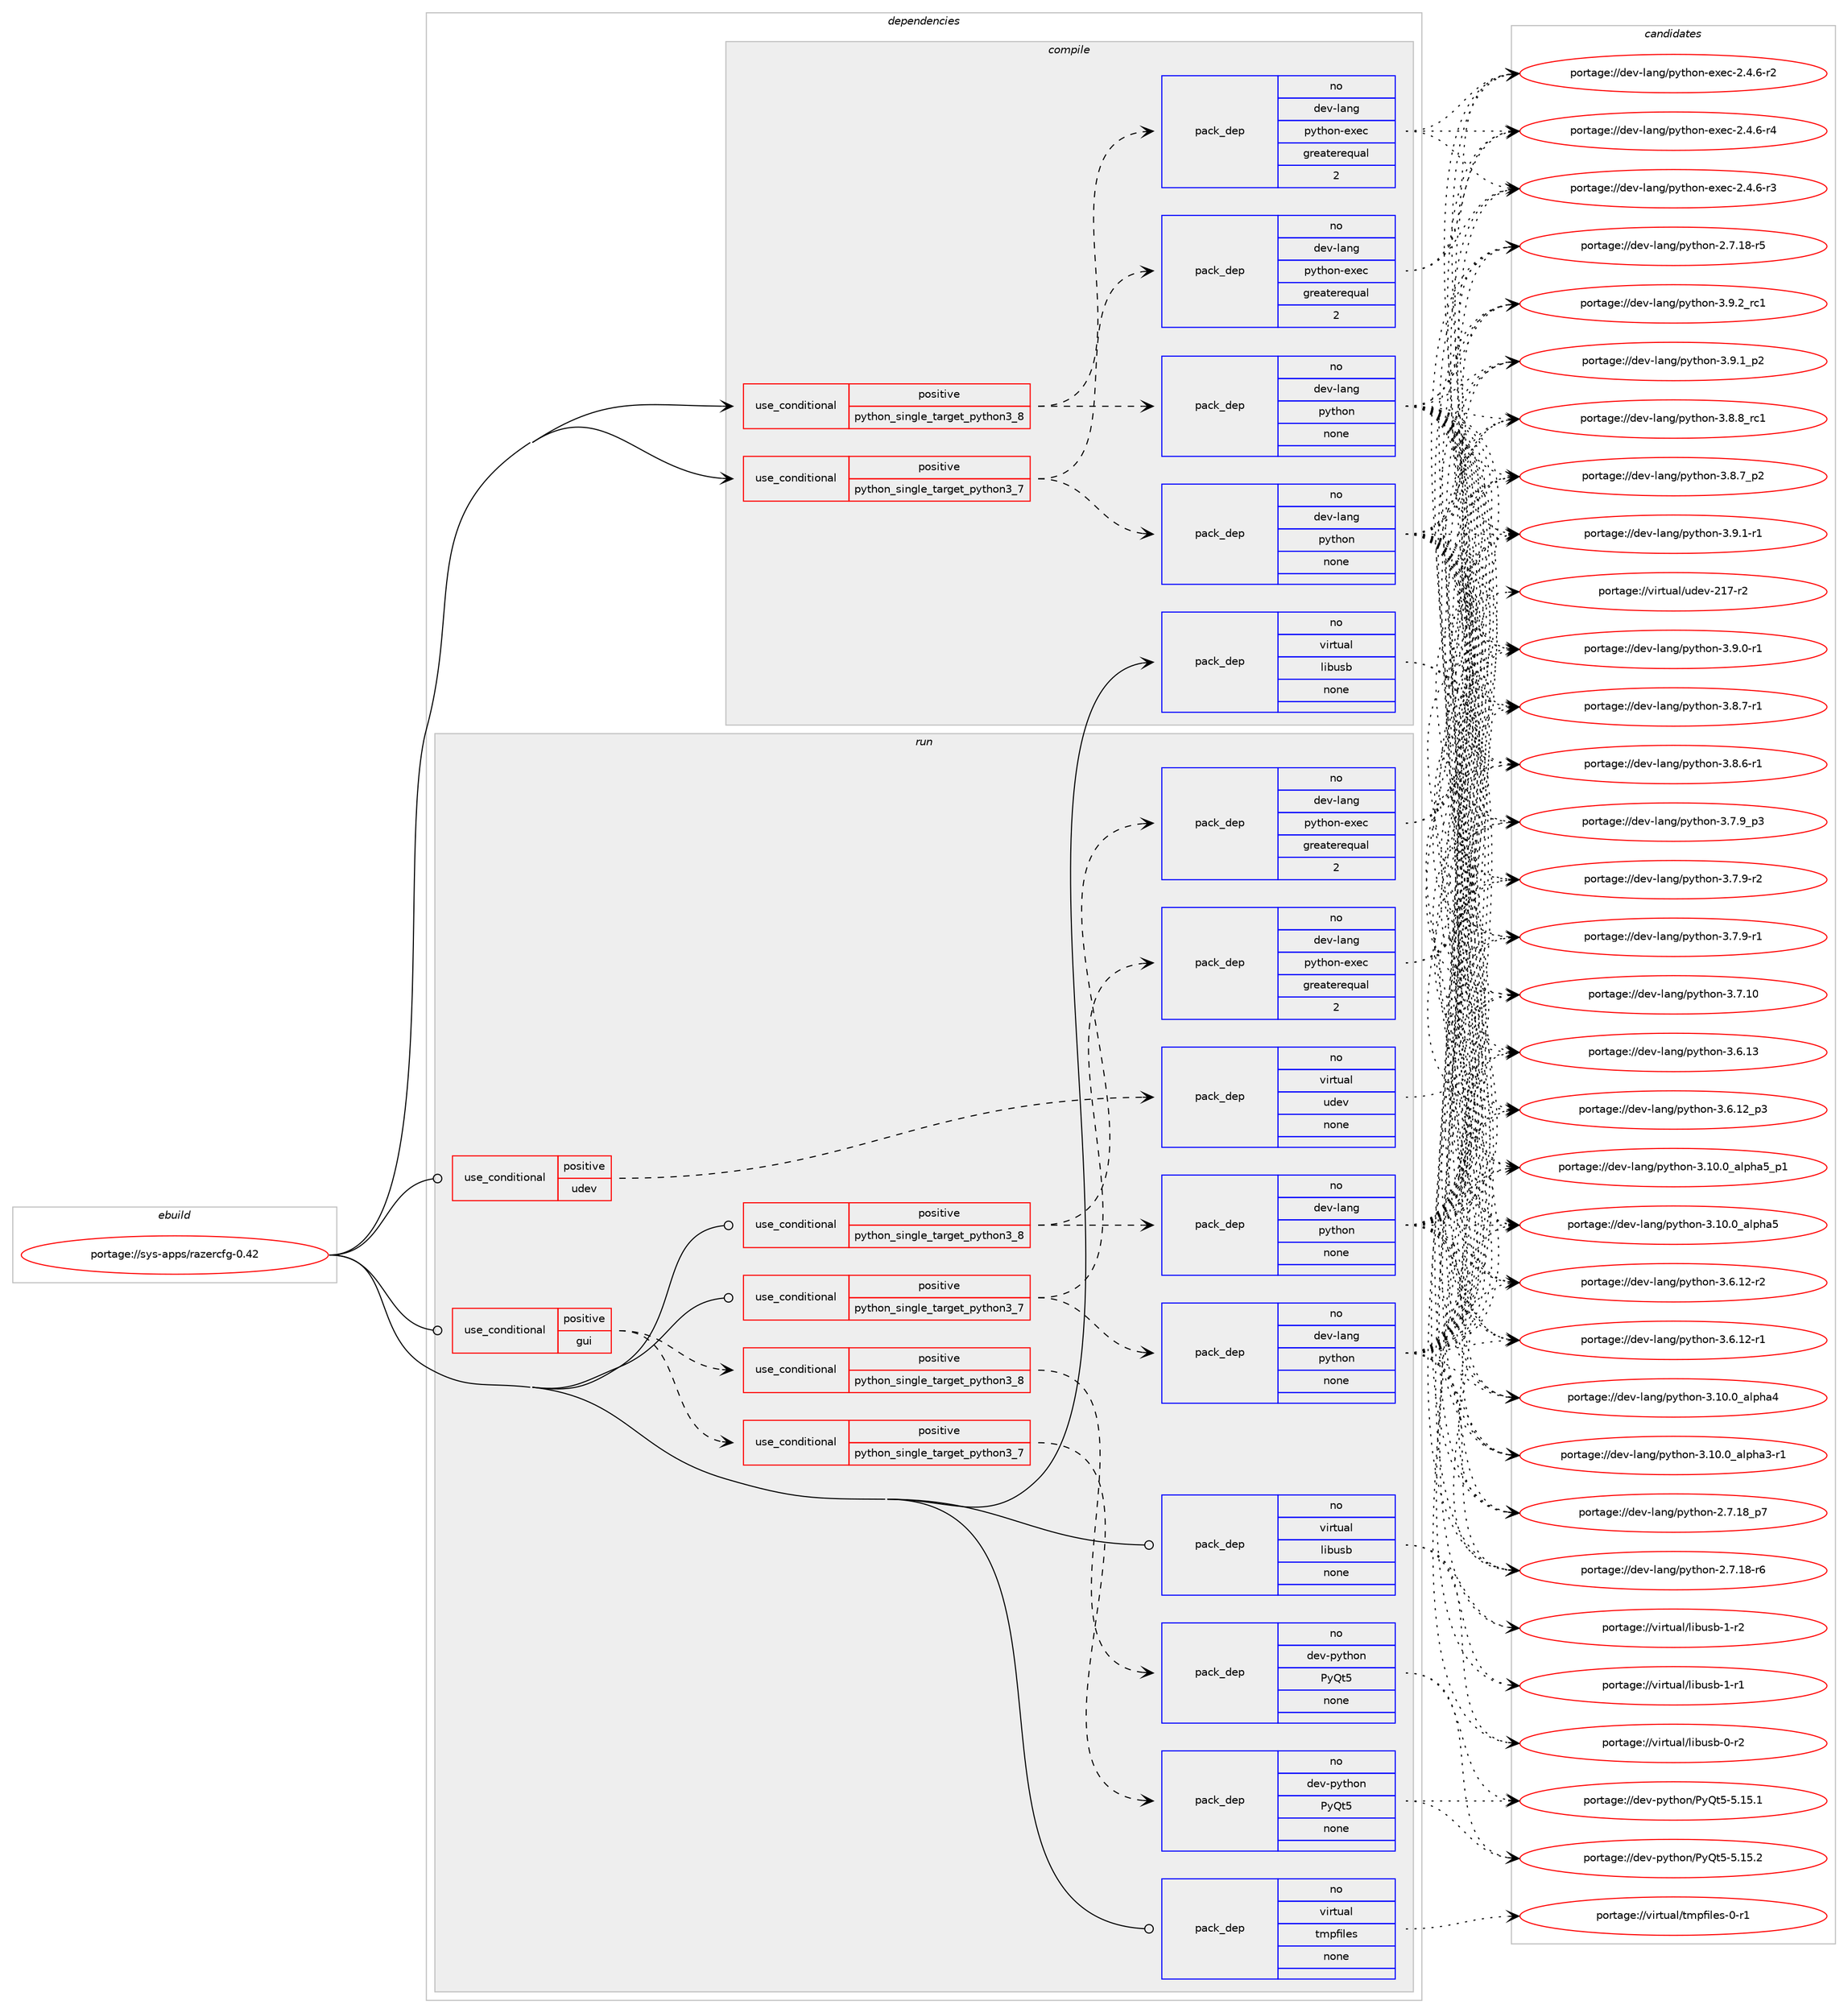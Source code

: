 digraph prolog {

# *************
# Graph options
# *************

newrank=true;
concentrate=true;
compound=true;
graph [rankdir=LR,fontname=Helvetica,fontsize=10,ranksep=1.5];#, ranksep=2.5, nodesep=0.2];
edge  [arrowhead=vee];
node  [fontname=Helvetica,fontsize=10];

# **********
# The ebuild
# **********

subgraph cluster_leftcol {
color=gray;
rank=same;
label=<<i>ebuild</i>>;
id [label="portage://sys-apps/razercfg-0.42", color=red, width=4, href="../sys-apps/razercfg-0.42.svg"];
}

# ****************
# The dependencies
# ****************

subgraph cluster_midcol {
color=gray;
label=<<i>dependencies</i>>;
subgraph cluster_compile {
fillcolor="#eeeeee";
style=filled;
label=<<i>compile</i>>;
subgraph cond1910 {
dependency6855 [label=<<TABLE BORDER="0" CELLBORDER="1" CELLSPACING="0" CELLPADDING="4"><TR><TD ROWSPAN="3" CELLPADDING="10">use_conditional</TD></TR><TR><TD>positive</TD></TR><TR><TD>python_single_target_python3_7</TD></TR></TABLE>>, shape=none, color=red];
subgraph pack4873 {
dependency6856 [label=<<TABLE BORDER="0" CELLBORDER="1" CELLSPACING="0" CELLPADDING="4" WIDTH="220"><TR><TD ROWSPAN="6" CELLPADDING="30">pack_dep</TD></TR><TR><TD WIDTH="110">no</TD></TR><TR><TD>dev-lang</TD></TR><TR><TD>python</TD></TR><TR><TD>none</TD></TR><TR><TD></TD></TR></TABLE>>, shape=none, color=blue];
}
dependency6855:e -> dependency6856:w [weight=20,style="dashed",arrowhead="vee"];
subgraph pack4874 {
dependency6857 [label=<<TABLE BORDER="0" CELLBORDER="1" CELLSPACING="0" CELLPADDING="4" WIDTH="220"><TR><TD ROWSPAN="6" CELLPADDING="30">pack_dep</TD></TR><TR><TD WIDTH="110">no</TD></TR><TR><TD>dev-lang</TD></TR><TR><TD>python-exec</TD></TR><TR><TD>greaterequal</TD></TR><TR><TD>2</TD></TR></TABLE>>, shape=none, color=blue];
}
dependency6855:e -> dependency6857:w [weight=20,style="dashed",arrowhead="vee"];
}
id:e -> dependency6855:w [weight=20,style="solid",arrowhead="vee"];
subgraph cond1911 {
dependency6858 [label=<<TABLE BORDER="0" CELLBORDER="1" CELLSPACING="0" CELLPADDING="4"><TR><TD ROWSPAN="3" CELLPADDING="10">use_conditional</TD></TR><TR><TD>positive</TD></TR><TR><TD>python_single_target_python3_8</TD></TR></TABLE>>, shape=none, color=red];
subgraph pack4875 {
dependency6859 [label=<<TABLE BORDER="0" CELLBORDER="1" CELLSPACING="0" CELLPADDING="4" WIDTH="220"><TR><TD ROWSPAN="6" CELLPADDING="30">pack_dep</TD></TR><TR><TD WIDTH="110">no</TD></TR><TR><TD>dev-lang</TD></TR><TR><TD>python</TD></TR><TR><TD>none</TD></TR><TR><TD></TD></TR></TABLE>>, shape=none, color=blue];
}
dependency6858:e -> dependency6859:w [weight=20,style="dashed",arrowhead="vee"];
subgraph pack4876 {
dependency6860 [label=<<TABLE BORDER="0" CELLBORDER="1" CELLSPACING="0" CELLPADDING="4" WIDTH="220"><TR><TD ROWSPAN="6" CELLPADDING="30">pack_dep</TD></TR><TR><TD WIDTH="110">no</TD></TR><TR><TD>dev-lang</TD></TR><TR><TD>python-exec</TD></TR><TR><TD>greaterequal</TD></TR><TR><TD>2</TD></TR></TABLE>>, shape=none, color=blue];
}
dependency6858:e -> dependency6860:w [weight=20,style="dashed",arrowhead="vee"];
}
id:e -> dependency6858:w [weight=20,style="solid",arrowhead="vee"];
subgraph pack4877 {
dependency6861 [label=<<TABLE BORDER="0" CELLBORDER="1" CELLSPACING="0" CELLPADDING="4" WIDTH="220"><TR><TD ROWSPAN="6" CELLPADDING="30">pack_dep</TD></TR><TR><TD WIDTH="110">no</TD></TR><TR><TD>virtual</TD></TR><TR><TD>libusb</TD></TR><TR><TD>none</TD></TR><TR><TD></TD></TR></TABLE>>, shape=none, color=blue];
}
id:e -> dependency6861:w [weight=20,style="solid",arrowhead="vee"];
}
subgraph cluster_compileandrun {
fillcolor="#eeeeee";
style=filled;
label=<<i>compile and run</i>>;
}
subgraph cluster_run {
fillcolor="#eeeeee";
style=filled;
label=<<i>run</i>>;
subgraph cond1912 {
dependency6862 [label=<<TABLE BORDER="0" CELLBORDER="1" CELLSPACING="0" CELLPADDING="4"><TR><TD ROWSPAN="3" CELLPADDING="10">use_conditional</TD></TR><TR><TD>positive</TD></TR><TR><TD>gui</TD></TR></TABLE>>, shape=none, color=red];
subgraph cond1913 {
dependency6863 [label=<<TABLE BORDER="0" CELLBORDER="1" CELLSPACING="0" CELLPADDING="4"><TR><TD ROWSPAN="3" CELLPADDING="10">use_conditional</TD></TR><TR><TD>positive</TD></TR><TR><TD>python_single_target_python3_7</TD></TR></TABLE>>, shape=none, color=red];
subgraph pack4878 {
dependency6864 [label=<<TABLE BORDER="0" CELLBORDER="1" CELLSPACING="0" CELLPADDING="4" WIDTH="220"><TR><TD ROWSPAN="6" CELLPADDING="30">pack_dep</TD></TR><TR><TD WIDTH="110">no</TD></TR><TR><TD>dev-python</TD></TR><TR><TD>PyQt5</TD></TR><TR><TD>none</TD></TR><TR><TD></TD></TR></TABLE>>, shape=none, color=blue];
}
dependency6863:e -> dependency6864:w [weight=20,style="dashed",arrowhead="vee"];
}
dependency6862:e -> dependency6863:w [weight=20,style="dashed",arrowhead="vee"];
subgraph cond1914 {
dependency6865 [label=<<TABLE BORDER="0" CELLBORDER="1" CELLSPACING="0" CELLPADDING="4"><TR><TD ROWSPAN="3" CELLPADDING="10">use_conditional</TD></TR><TR><TD>positive</TD></TR><TR><TD>python_single_target_python3_8</TD></TR></TABLE>>, shape=none, color=red];
subgraph pack4879 {
dependency6866 [label=<<TABLE BORDER="0" CELLBORDER="1" CELLSPACING="0" CELLPADDING="4" WIDTH="220"><TR><TD ROWSPAN="6" CELLPADDING="30">pack_dep</TD></TR><TR><TD WIDTH="110">no</TD></TR><TR><TD>dev-python</TD></TR><TR><TD>PyQt5</TD></TR><TR><TD>none</TD></TR><TR><TD></TD></TR></TABLE>>, shape=none, color=blue];
}
dependency6865:e -> dependency6866:w [weight=20,style="dashed",arrowhead="vee"];
}
dependency6862:e -> dependency6865:w [weight=20,style="dashed",arrowhead="vee"];
}
id:e -> dependency6862:w [weight=20,style="solid",arrowhead="odot"];
subgraph cond1915 {
dependency6867 [label=<<TABLE BORDER="0" CELLBORDER="1" CELLSPACING="0" CELLPADDING="4"><TR><TD ROWSPAN="3" CELLPADDING="10">use_conditional</TD></TR><TR><TD>positive</TD></TR><TR><TD>python_single_target_python3_7</TD></TR></TABLE>>, shape=none, color=red];
subgraph pack4880 {
dependency6868 [label=<<TABLE BORDER="0" CELLBORDER="1" CELLSPACING="0" CELLPADDING="4" WIDTH="220"><TR><TD ROWSPAN="6" CELLPADDING="30">pack_dep</TD></TR><TR><TD WIDTH="110">no</TD></TR><TR><TD>dev-lang</TD></TR><TR><TD>python</TD></TR><TR><TD>none</TD></TR><TR><TD></TD></TR></TABLE>>, shape=none, color=blue];
}
dependency6867:e -> dependency6868:w [weight=20,style="dashed",arrowhead="vee"];
subgraph pack4881 {
dependency6869 [label=<<TABLE BORDER="0" CELLBORDER="1" CELLSPACING="0" CELLPADDING="4" WIDTH="220"><TR><TD ROWSPAN="6" CELLPADDING="30">pack_dep</TD></TR><TR><TD WIDTH="110">no</TD></TR><TR><TD>dev-lang</TD></TR><TR><TD>python-exec</TD></TR><TR><TD>greaterequal</TD></TR><TR><TD>2</TD></TR></TABLE>>, shape=none, color=blue];
}
dependency6867:e -> dependency6869:w [weight=20,style="dashed",arrowhead="vee"];
}
id:e -> dependency6867:w [weight=20,style="solid",arrowhead="odot"];
subgraph cond1916 {
dependency6870 [label=<<TABLE BORDER="0" CELLBORDER="1" CELLSPACING="0" CELLPADDING="4"><TR><TD ROWSPAN="3" CELLPADDING="10">use_conditional</TD></TR><TR><TD>positive</TD></TR><TR><TD>python_single_target_python3_8</TD></TR></TABLE>>, shape=none, color=red];
subgraph pack4882 {
dependency6871 [label=<<TABLE BORDER="0" CELLBORDER="1" CELLSPACING="0" CELLPADDING="4" WIDTH="220"><TR><TD ROWSPAN="6" CELLPADDING="30">pack_dep</TD></TR><TR><TD WIDTH="110">no</TD></TR><TR><TD>dev-lang</TD></TR><TR><TD>python</TD></TR><TR><TD>none</TD></TR><TR><TD></TD></TR></TABLE>>, shape=none, color=blue];
}
dependency6870:e -> dependency6871:w [weight=20,style="dashed",arrowhead="vee"];
subgraph pack4883 {
dependency6872 [label=<<TABLE BORDER="0" CELLBORDER="1" CELLSPACING="0" CELLPADDING="4" WIDTH="220"><TR><TD ROWSPAN="6" CELLPADDING="30">pack_dep</TD></TR><TR><TD WIDTH="110">no</TD></TR><TR><TD>dev-lang</TD></TR><TR><TD>python-exec</TD></TR><TR><TD>greaterequal</TD></TR><TR><TD>2</TD></TR></TABLE>>, shape=none, color=blue];
}
dependency6870:e -> dependency6872:w [weight=20,style="dashed",arrowhead="vee"];
}
id:e -> dependency6870:w [weight=20,style="solid",arrowhead="odot"];
subgraph cond1917 {
dependency6873 [label=<<TABLE BORDER="0" CELLBORDER="1" CELLSPACING="0" CELLPADDING="4"><TR><TD ROWSPAN="3" CELLPADDING="10">use_conditional</TD></TR><TR><TD>positive</TD></TR><TR><TD>udev</TD></TR></TABLE>>, shape=none, color=red];
subgraph pack4884 {
dependency6874 [label=<<TABLE BORDER="0" CELLBORDER="1" CELLSPACING="0" CELLPADDING="4" WIDTH="220"><TR><TD ROWSPAN="6" CELLPADDING="30">pack_dep</TD></TR><TR><TD WIDTH="110">no</TD></TR><TR><TD>virtual</TD></TR><TR><TD>udev</TD></TR><TR><TD>none</TD></TR><TR><TD></TD></TR></TABLE>>, shape=none, color=blue];
}
dependency6873:e -> dependency6874:w [weight=20,style="dashed",arrowhead="vee"];
}
id:e -> dependency6873:w [weight=20,style="solid",arrowhead="odot"];
subgraph pack4885 {
dependency6875 [label=<<TABLE BORDER="0" CELLBORDER="1" CELLSPACING="0" CELLPADDING="4" WIDTH="220"><TR><TD ROWSPAN="6" CELLPADDING="30">pack_dep</TD></TR><TR><TD WIDTH="110">no</TD></TR><TR><TD>virtual</TD></TR><TR><TD>libusb</TD></TR><TR><TD>none</TD></TR><TR><TD></TD></TR></TABLE>>, shape=none, color=blue];
}
id:e -> dependency6875:w [weight=20,style="solid",arrowhead="odot"];
subgraph pack4886 {
dependency6876 [label=<<TABLE BORDER="0" CELLBORDER="1" CELLSPACING="0" CELLPADDING="4" WIDTH="220"><TR><TD ROWSPAN="6" CELLPADDING="30">pack_dep</TD></TR><TR><TD WIDTH="110">no</TD></TR><TR><TD>virtual</TD></TR><TR><TD>tmpfiles</TD></TR><TR><TD>none</TD></TR><TR><TD></TD></TR></TABLE>>, shape=none, color=blue];
}
id:e -> dependency6876:w [weight=20,style="solid",arrowhead="odot"];
}
}

# **************
# The candidates
# **************

subgraph cluster_choices {
rank=same;
color=gray;
label=<<i>candidates</i>>;

subgraph choice4873 {
color=black;
nodesep=1;
choice100101118451089711010347112121116104111110455146574650951149949 [label="portage://dev-lang/python-3.9.2_rc1", color=red, width=4,href="../dev-lang/python-3.9.2_rc1.svg"];
choice1001011184510897110103471121211161041111104551465746499511250 [label="portage://dev-lang/python-3.9.1_p2", color=red, width=4,href="../dev-lang/python-3.9.1_p2.svg"];
choice1001011184510897110103471121211161041111104551465746494511449 [label="portage://dev-lang/python-3.9.1-r1", color=red, width=4,href="../dev-lang/python-3.9.1-r1.svg"];
choice1001011184510897110103471121211161041111104551465746484511449 [label="portage://dev-lang/python-3.9.0-r1", color=red, width=4,href="../dev-lang/python-3.9.0-r1.svg"];
choice100101118451089711010347112121116104111110455146564656951149949 [label="portage://dev-lang/python-3.8.8_rc1", color=red, width=4,href="../dev-lang/python-3.8.8_rc1.svg"];
choice1001011184510897110103471121211161041111104551465646559511250 [label="portage://dev-lang/python-3.8.7_p2", color=red, width=4,href="../dev-lang/python-3.8.7_p2.svg"];
choice1001011184510897110103471121211161041111104551465646554511449 [label="portage://dev-lang/python-3.8.7-r1", color=red, width=4,href="../dev-lang/python-3.8.7-r1.svg"];
choice1001011184510897110103471121211161041111104551465646544511449 [label="portage://dev-lang/python-3.8.6-r1", color=red, width=4,href="../dev-lang/python-3.8.6-r1.svg"];
choice1001011184510897110103471121211161041111104551465546579511251 [label="portage://dev-lang/python-3.7.9_p3", color=red, width=4,href="../dev-lang/python-3.7.9_p3.svg"];
choice1001011184510897110103471121211161041111104551465546574511450 [label="portage://dev-lang/python-3.7.9-r2", color=red, width=4,href="../dev-lang/python-3.7.9-r2.svg"];
choice1001011184510897110103471121211161041111104551465546574511449 [label="portage://dev-lang/python-3.7.9-r1", color=red, width=4,href="../dev-lang/python-3.7.9-r1.svg"];
choice10010111845108971101034711212111610411111045514655464948 [label="portage://dev-lang/python-3.7.10", color=red, width=4,href="../dev-lang/python-3.7.10.svg"];
choice10010111845108971101034711212111610411111045514654464951 [label="portage://dev-lang/python-3.6.13", color=red, width=4,href="../dev-lang/python-3.6.13.svg"];
choice100101118451089711010347112121116104111110455146544649509511251 [label="portage://dev-lang/python-3.6.12_p3", color=red, width=4,href="../dev-lang/python-3.6.12_p3.svg"];
choice100101118451089711010347112121116104111110455146544649504511450 [label="portage://dev-lang/python-3.6.12-r2", color=red, width=4,href="../dev-lang/python-3.6.12-r2.svg"];
choice100101118451089711010347112121116104111110455146544649504511449 [label="portage://dev-lang/python-3.6.12-r1", color=red, width=4,href="../dev-lang/python-3.6.12-r1.svg"];
choice10010111845108971101034711212111610411111045514649484648959710811210497539511249 [label="portage://dev-lang/python-3.10.0_alpha5_p1", color=red, width=4,href="../dev-lang/python-3.10.0_alpha5_p1.svg"];
choice1001011184510897110103471121211161041111104551464948464895971081121049753 [label="portage://dev-lang/python-3.10.0_alpha5", color=red, width=4,href="../dev-lang/python-3.10.0_alpha5.svg"];
choice1001011184510897110103471121211161041111104551464948464895971081121049752 [label="portage://dev-lang/python-3.10.0_alpha4", color=red, width=4,href="../dev-lang/python-3.10.0_alpha4.svg"];
choice10010111845108971101034711212111610411111045514649484648959710811210497514511449 [label="portage://dev-lang/python-3.10.0_alpha3-r1", color=red, width=4,href="../dev-lang/python-3.10.0_alpha3-r1.svg"];
choice100101118451089711010347112121116104111110455046554649569511255 [label="portage://dev-lang/python-2.7.18_p7", color=red, width=4,href="../dev-lang/python-2.7.18_p7.svg"];
choice100101118451089711010347112121116104111110455046554649564511454 [label="portage://dev-lang/python-2.7.18-r6", color=red, width=4,href="../dev-lang/python-2.7.18-r6.svg"];
choice100101118451089711010347112121116104111110455046554649564511453 [label="portage://dev-lang/python-2.7.18-r5", color=red, width=4,href="../dev-lang/python-2.7.18-r5.svg"];
dependency6856:e -> choice100101118451089711010347112121116104111110455146574650951149949:w [style=dotted,weight="100"];
dependency6856:e -> choice1001011184510897110103471121211161041111104551465746499511250:w [style=dotted,weight="100"];
dependency6856:e -> choice1001011184510897110103471121211161041111104551465746494511449:w [style=dotted,weight="100"];
dependency6856:e -> choice1001011184510897110103471121211161041111104551465746484511449:w [style=dotted,weight="100"];
dependency6856:e -> choice100101118451089711010347112121116104111110455146564656951149949:w [style=dotted,weight="100"];
dependency6856:e -> choice1001011184510897110103471121211161041111104551465646559511250:w [style=dotted,weight="100"];
dependency6856:e -> choice1001011184510897110103471121211161041111104551465646554511449:w [style=dotted,weight="100"];
dependency6856:e -> choice1001011184510897110103471121211161041111104551465646544511449:w [style=dotted,weight="100"];
dependency6856:e -> choice1001011184510897110103471121211161041111104551465546579511251:w [style=dotted,weight="100"];
dependency6856:e -> choice1001011184510897110103471121211161041111104551465546574511450:w [style=dotted,weight="100"];
dependency6856:e -> choice1001011184510897110103471121211161041111104551465546574511449:w [style=dotted,weight="100"];
dependency6856:e -> choice10010111845108971101034711212111610411111045514655464948:w [style=dotted,weight="100"];
dependency6856:e -> choice10010111845108971101034711212111610411111045514654464951:w [style=dotted,weight="100"];
dependency6856:e -> choice100101118451089711010347112121116104111110455146544649509511251:w [style=dotted,weight="100"];
dependency6856:e -> choice100101118451089711010347112121116104111110455146544649504511450:w [style=dotted,weight="100"];
dependency6856:e -> choice100101118451089711010347112121116104111110455146544649504511449:w [style=dotted,weight="100"];
dependency6856:e -> choice10010111845108971101034711212111610411111045514649484648959710811210497539511249:w [style=dotted,weight="100"];
dependency6856:e -> choice1001011184510897110103471121211161041111104551464948464895971081121049753:w [style=dotted,weight="100"];
dependency6856:e -> choice1001011184510897110103471121211161041111104551464948464895971081121049752:w [style=dotted,weight="100"];
dependency6856:e -> choice10010111845108971101034711212111610411111045514649484648959710811210497514511449:w [style=dotted,weight="100"];
dependency6856:e -> choice100101118451089711010347112121116104111110455046554649569511255:w [style=dotted,weight="100"];
dependency6856:e -> choice100101118451089711010347112121116104111110455046554649564511454:w [style=dotted,weight="100"];
dependency6856:e -> choice100101118451089711010347112121116104111110455046554649564511453:w [style=dotted,weight="100"];
}
subgraph choice4874 {
color=black;
nodesep=1;
choice10010111845108971101034711212111610411111045101120101994550465246544511452 [label="portage://dev-lang/python-exec-2.4.6-r4", color=red, width=4,href="../dev-lang/python-exec-2.4.6-r4.svg"];
choice10010111845108971101034711212111610411111045101120101994550465246544511451 [label="portage://dev-lang/python-exec-2.4.6-r3", color=red, width=4,href="../dev-lang/python-exec-2.4.6-r3.svg"];
choice10010111845108971101034711212111610411111045101120101994550465246544511450 [label="portage://dev-lang/python-exec-2.4.6-r2", color=red, width=4,href="../dev-lang/python-exec-2.4.6-r2.svg"];
dependency6857:e -> choice10010111845108971101034711212111610411111045101120101994550465246544511452:w [style=dotted,weight="100"];
dependency6857:e -> choice10010111845108971101034711212111610411111045101120101994550465246544511451:w [style=dotted,weight="100"];
dependency6857:e -> choice10010111845108971101034711212111610411111045101120101994550465246544511450:w [style=dotted,weight="100"];
}
subgraph choice4875 {
color=black;
nodesep=1;
choice100101118451089711010347112121116104111110455146574650951149949 [label="portage://dev-lang/python-3.9.2_rc1", color=red, width=4,href="../dev-lang/python-3.9.2_rc1.svg"];
choice1001011184510897110103471121211161041111104551465746499511250 [label="portage://dev-lang/python-3.9.1_p2", color=red, width=4,href="../dev-lang/python-3.9.1_p2.svg"];
choice1001011184510897110103471121211161041111104551465746494511449 [label="portage://dev-lang/python-3.9.1-r1", color=red, width=4,href="../dev-lang/python-3.9.1-r1.svg"];
choice1001011184510897110103471121211161041111104551465746484511449 [label="portage://dev-lang/python-3.9.0-r1", color=red, width=4,href="../dev-lang/python-3.9.0-r1.svg"];
choice100101118451089711010347112121116104111110455146564656951149949 [label="portage://dev-lang/python-3.8.8_rc1", color=red, width=4,href="../dev-lang/python-3.8.8_rc1.svg"];
choice1001011184510897110103471121211161041111104551465646559511250 [label="portage://dev-lang/python-3.8.7_p2", color=red, width=4,href="../dev-lang/python-3.8.7_p2.svg"];
choice1001011184510897110103471121211161041111104551465646554511449 [label="portage://dev-lang/python-3.8.7-r1", color=red, width=4,href="../dev-lang/python-3.8.7-r1.svg"];
choice1001011184510897110103471121211161041111104551465646544511449 [label="portage://dev-lang/python-3.8.6-r1", color=red, width=4,href="../dev-lang/python-3.8.6-r1.svg"];
choice1001011184510897110103471121211161041111104551465546579511251 [label="portage://dev-lang/python-3.7.9_p3", color=red, width=4,href="../dev-lang/python-3.7.9_p3.svg"];
choice1001011184510897110103471121211161041111104551465546574511450 [label="portage://dev-lang/python-3.7.9-r2", color=red, width=4,href="../dev-lang/python-3.7.9-r2.svg"];
choice1001011184510897110103471121211161041111104551465546574511449 [label="portage://dev-lang/python-3.7.9-r1", color=red, width=4,href="../dev-lang/python-3.7.9-r1.svg"];
choice10010111845108971101034711212111610411111045514655464948 [label="portage://dev-lang/python-3.7.10", color=red, width=4,href="../dev-lang/python-3.7.10.svg"];
choice10010111845108971101034711212111610411111045514654464951 [label="portage://dev-lang/python-3.6.13", color=red, width=4,href="../dev-lang/python-3.6.13.svg"];
choice100101118451089711010347112121116104111110455146544649509511251 [label="portage://dev-lang/python-3.6.12_p3", color=red, width=4,href="../dev-lang/python-3.6.12_p3.svg"];
choice100101118451089711010347112121116104111110455146544649504511450 [label="portage://dev-lang/python-3.6.12-r2", color=red, width=4,href="../dev-lang/python-3.6.12-r2.svg"];
choice100101118451089711010347112121116104111110455146544649504511449 [label="portage://dev-lang/python-3.6.12-r1", color=red, width=4,href="../dev-lang/python-3.6.12-r1.svg"];
choice10010111845108971101034711212111610411111045514649484648959710811210497539511249 [label="portage://dev-lang/python-3.10.0_alpha5_p1", color=red, width=4,href="../dev-lang/python-3.10.0_alpha5_p1.svg"];
choice1001011184510897110103471121211161041111104551464948464895971081121049753 [label="portage://dev-lang/python-3.10.0_alpha5", color=red, width=4,href="../dev-lang/python-3.10.0_alpha5.svg"];
choice1001011184510897110103471121211161041111104551464948464895971081121049752 [label="portage://dev-lang/python-3.10.0_alpha4", color=red, width=4,href="../dev-lang/python-3.10.0_alpha4.svg"];
choice10010111845108971101034711212111610411111045514649484648959710811210497514511449 [label="portage://dev-lang/python-3.10.0_alpha3-r1", color=red, width=4,href="../dev-lang/python-3.10.0_alpha3-r1.svg"];
choice100101118451089711010347112121116104111110455046554649569511255 [label="portage://dev-lang/python-2.7.18_p7", color=red, width=4,href="../dev-lang/python-2.7.18_p7.svg"];
choice100101118451089711010347112121116104111110455046554649564511454 [label="portage://dev-lang/python-2.7.18-r6", color=red, width=4,href="../dev-lang/python-2.7.18-r6.svg"];
choice100101118451089711010347112121116104111110455046554649564511453 [label="portage://dev-lang/python-2.7.18-r5", color=red, width=4,href="../dev-lang/python-2.7.18-r5.svg"];
dependency6859:e -> choice100101118451089711010347112121116104111110455146574650951149949:w [style=dotted,weight="100"];
dependency6859:e -> choice1001011184510897110103471121211161041111104551465746499511250:w [style=dotted,weight="100"];
dependency6859:e -> choice1001011184510897110103471121211161041111104551465746494511449:w [style=dotted,weight="100"];
dependency6859:e -> choice1001011184510897110103471121211161041111104551465746484511449:w [style=dotted,weight="100"];
dependency6859:e -> choice100101118451089711010347112121116104111110455146564656951149949:w [style=dotted,weight="100"];
dependency6859:e -> choice1001011184510897110103471121211161041111104551465646559511250:w [style=dotted,weight="100"];
dependency6859:e -> choice1001011184510897110103471121211161041111104551465646554511449:w [style=dotted,weight="100"];
dependency6859:e -> choice1001011184510897110103471121211161041111104551465646544511449:w [style=dotted,weight="100"];
dependency6859:e -> choice1001011184510897110103471121211161041111104551465546579511251:w [style=dotted,weight="100"];
dependency6859:e -> choice1001011184510897110103471121211161041111104551465546574511450:w [style=dotted,weight="100"];
dependency6859:e -> choice1001011184510897110103471121211161041111104551465546574511449:w [style=dotted,weight="100"];
dependency6859:e -> choice10010111845108971101034711212111610411111045514655464948:w [style=dotted,weight="100"];
dependency6859:e -> choice10010111845108971101034711212111610411111045514654464951:w [style=dotted,weight="100"];
dependency6859:e -> choice100101118451089711010347112121116104111110455146544649509511251:w [style=dotted,weight="100"];
dependency6859:e -> choice100101118451089711010347112121116104111110455146544649504511450:w [style=dotted,weight="100"];
dependency6859:e -> choice100101118451089711010347112121116104111110455146544649504511449:w [style=dotted,weight="100"];
dependency6859:e -> choice10010111845108971101034711212111610411111045514649484648959710811210497539511249:w [style=dotted,weight="100"];
dependency6859:e -> choice1001011184510897110103471121211161041111104551464948464895971081121049753:w [style=dotted,weight="100"];
dependency6859:e -> choice1001011184510897110103471121211161041111104551464948464895971081121049752:w [style=dotted,weight="100"];
dependency6859:e -> choice10010111845108971101034711212111610411111045514649484648959710811210497514511449:w [style=dotted,weight="100"];
dependency6859:e -> choice100101118451089711010347112121116104111110455046554649569511255:w [style=dotted,weight="100"];
dependency6859:e -> choice100101118451089711010347112121116104111110455046554649564511454:w [style=dotted,weight="100"];
dependency6859:e -> choice100101118451089711010347112121116104111110455046554649564511453:w [style=dotted,weight="100"];
}
subgraph choice4876 {
color=black;
nodesep=1;
choice10010111845108971101034711212111610411111045101120101994550465246544511452 [label="portage://dev-lang/python-exec-2.4.6-r4", color=red, width=4,href="../dev-lang/python-exec-2.4.6-r4.svg"];
choice10010111845108971101034711212111610411111045101120101994550465246544511451 [label="portage://dev-lang/python-exec-2.4.6-r3", color=red, width=4,href="../dev-lang/python-exec-2.4.6-r3.svg"];
choice10010111845108971101034711212111610411111045101120101994550465246544511450 [label="portage://dev-lang/python-exec-2.4.6-r2", color=red, width=4,href="../dev-lang/python-exec-2.4.6-r2.svg"];
dependency6860:e -> choice10010111845108971101034711212111610411111045101120101994550465246544511452:w [style=dotted,weight="100"];
dependency6860:e -> choice10010111845108971101034711212111610411111045101120101994550465246544511451:w [style=dotted,weight="100"];
dependency6860:e -> choice10010111845108971101034711212111610411111045101120101994550465246544511450:w [style=dotted,weight="100"];
}
subgraph choice4877 {
color=black;
nodesep=1;
choice1181051141161179710847108105981171159845494511450 [label="portage://virtual/libusb-1-r2", color=red, width=4,href="../virtual/libusb-1-r2.svg"];
choice1181051141161179710847108105981171159845494511449 [label="portage://virtual/libusb-1-r1", color=red, width=4,href="../virtual/libusb-1-r1.svg"];
choice1181051141161179710847108105981171159845484511450 [label="portage://virtual/libusb-0-r2", color=red, width=4,href="../virtual/libusb-0-r2.svg"];
dependency6861:e -> choice1181051141161179710847108105981171159845494511450:w [style=dotted,weight="100"];
dependency6861:e -> choice1181051141161179710847108105981171159845494511449:w [style=dotted,weight="100"];
dependency6861:e -> choice1181051141161179710847108105981171159845484511450:w [style=dotted,weight="100"];
}
subgraph choice4878 {
color=black;
nodesep=1;
choice100101118451121211161041111104780121811165345534649534650 [label="portage://dev-python/PyQt5-5.15.2", color=red, width=4,href="../dev-python/PyQt5-5.15.2.svg"];
choice100101118451121211161041111104780121811165345534649534649 [label="portage://dev-python/PyQt5-5.15.1", color=red, width=4,href="../dev-python/PyQt5-5.15.1.svg"];
dependency6864:e -> choice100101118451121211161041111104780121811165345534649534650:w [style=dotted,weight="100"];
dependency6864:e -> choice100101118451121211161041111104780121811165345534649534649:w [style=dotted,weight="100"];
}
subgraph choice4879 {
color=black;
nodesep=1;
choice100101118451121211161041111104780121811165345534649534650 [label="portage://dev-python/PyQt5-5.15.2", color=red, width=4,href="../dev-python/PyQt5-5.15.2.svg"];
choice100101118451121211161041111104780121811165345534649534649 [label="portage://dev-python/PyQt5-5.15.1", color=red, width=4,href="../dev-python/PyQt5-5.15.1.svg"];
dependency6866:e -> choice100101118451121211161041111104780121811165345534649534650:w [style=dotted,weight="100"];
dependency6866:e -> choice100101118451121211161041111104780121811165345534649534649:w [style=dotted,weight="100"];
}
subgraph choice4880 {
color=black;
nodesep=1;
choice100101118451089711010347112121116104111110455146574650951149949 [label="portage://dev-lang/python-3.9.2_rc1", color=red, width=4,href="../dev-lang/python-3.9.2_rc1.svg"];
choice1001011184510897110103471121211161041111104551465746499511250 [label="portage://dev-lang/python-3.9.1_p2", color=red, width=4,href="../dev-lang/python-3.9.1_p2.svg"];
choice1001011184510897110103471121211161041111104551465746494511449 [label="portage://dev-lang/python-3.9.1-r1", color=red, width=4,href="../dev-lang/python-3.9.1-r1.svg"];
choice1001011184510897110103471121211161041111104551465746484511449 [label="portage://dev-lang/python-3.9.0-r1", color=red, width=4,href="../dev-lang/python-3.9.0-r1.svg"];
choice100101118451089711010347112121116104111110455146564656951149949 [label="portage://dev-lang/python-3.8.8_rc1", color=red, width=4,href="../dev-lang/python-3.8.8_rc1.svg"];
choice1001011184510897110103471121211161041111104551465646559511250 [label="portage://dev-lang/python-3.8.7_p2", color=red, width=4,href="../dev-lang/python-3.8.7_p2.svg"];
choice1001011184510897110103471121211161041111104551465646554511449 [label="portage://dev-lang/python-3.8.7-r1", color=red, width=4,href="../dev-lang/python-3.8.7-r1.svg"];
choice1001011184510897110103471121211161041111104551465646544511449 [label="portage://dev-lang/python-3.8.6-r1", color=red, width=4,href="../dev-lang/python-3.8.6-r1.svg"];
choice1001011184510897110103471121211161041111104551465546579511251 [label="portage://dev-lang/python-3.7.9_p3", color=red, width=4,href="../dev-lang/python-3.7.9_p3.svg"];
choice1001011184510897110103471121211161041111104551465546574511450 [label="portage://dev-lang/python-3.7.9-r2", color=red, width=4,href="../dev-lang/python-3.7.9-r2.svg"];
choice1001011184510897110103471121211161041111104551465546574511449 [label="portage://dev-lang/python-3.7.9-r1", color=red, width=4,href="../dev-lang/python-3.7.9-r1.svg"];
choice10010111845108971101034711212111610411111045514655464948 [label="portage://dev-lang/python-3.7.10", color=red, width=4,href="../dev-lang/python-3.7.10.svg"];
choice10010111845108971101034711212111610411111045514654464951 [label="portage://dev-lang/python-3.6.13", color=red, width=4,href="../dev-lang/python-3.6.13.svg"];
choice100101118451089711010347112121116104111110455146544649509511251 [label="portage://dev-lang/python-3.6.12_p3", color=red, width=4,href="../dev-lang/python-3.6.12_p3.svg"];
choice100101118451089711010347112121116104111110455146544649504511450 [label="portage://dev-lang/python-3.6.12-r2", color=red, width=4,href="../dev-lang/python-3.6.12-r2.svg"];
choice100101118451089711010347112121116104111110455146544649504511449 [label="portage://dev-lang/python-3.6.12-r1", color=red, width=4,href="../dev-lang/python-3.6.12-r1.svg"];
choice10010111845108971101034711212111610411111045514649484648959710811210497539511249 [label="portage://dev-lang/python-3.10.0_alpha5_p1", color=red, width=4,href="../dev-lang/python-3.10.0_alpha5_p1.svg"];
choice1001011184510897110103471121211161041111104551464948464895971081121049753 [label="portage://dev-lang/python-3.10.0_alpha5", color=red, width=4,href="../dev-lang/python-3.10.0_alpha5.svg"];
choice1001011184510897110103471121211161041111104551464948464895971081121049752 [label="portage://dev-lang/python-3.10.0_alpha4", color=red, width=4,href="../dev-lang/python-3.10.0_alpha4.svg"];
choice10010111845108971101034711212111610411111045514649484648959710811210497514511449 [label="portage://dev-lang/python-3.10.0_alpha3-r1", color=red, width=4,href="../dev-lang/python-3.10.0_alpha3-r1.svg"];
choice100101118451089711010347112121116104111110455046554649569511255 [label="portage://dev-lang/python-2.7.18_p7", color=red, width=4,href="../dev-lang/python-2.7.18_p7.svg"];
choice100101118451089711010347112121116104111110455046554649564511454 [label="portage://dev-lang/python-2.7.18-r6", color=red, width=4,href="../dev-lang/python-2.7.18-r6.svg"];
choice100101118451089711010347112121116104111110455046554649564511453 [label="portage://dev-lang/python-2.7.18-r5", color=red, width=4,href="../dev-lang/python-2.7.18-r5.svg"];
dependency6868:e -> choice100101118451089711010347112121116104111110455146574650951149949:w [style=dotted,weight="100"];
dependency6868:e -> choice1001011184510897110103471121211161041111104551465746499511250:w [style=dotted,weight="100"];
dependency6868:e -> choice1001011184510897110103471121211161041111104551465746494511449:w [style=dotted,weight="100"];
dependency6868:e -> choice1001011184510897110103471121211161041111104551465746484511449:w [style=dotted,weight="100"];
dependency6868:e -> choice100101118451089711010347112121116104111110455146564656951149949:w [style=dotted,weight="100"];
dependency6868:e -> choice1001011184510897110103471121211161041111104551465646559511250:w [style=dotted,weight="100"];
dependency6868:e -> choice1001011184510897110103471121211161041111104551465646554511449:w [style=dotted,weight="100"];
dependency6868:e -> choice1001011184510897110103471121211161041111104551465646544511449:w [style=dotted,weight="100"];
dependency6868:e -> choice1001011184510897110103471121211161041111104551465546579511251:w [style=dotted,weight="100"];
dependency6868:e -> choice1001011184510897110103471121211161041111104551465546574511450:w [style=dotted,weight="100"];
dependency6868:e -> choice1001011184510897110103471121211161041111104551465546574511449:w [style=dotted,weight="100"];
dependency6868:e -> choice10010111845108971101034711212111610411111045514655464948:w [style=dotted,weight="100"];
dependency6868:e -> choice10010111845108971101034711212111610411111045514654464951:w [style=dotted,weight="100"];
dependency6868:e -> choice100101118451089711010347112121116104111110455146544649509511251:w [style=dotted,weight="100"];
dependency6868:e -> choice100101118451089711010347112121116104111110455146544649504511450:w [style=dotted,weight="100"];
dependency6868:e -> choice100101118451089711010347112121116104111110455146544649504511449:w [style=dotted,weight="100"];
dependency6868:e -> choice10010111845108971101034711212111610411111045514649484648959710811210497539511249:w [style=dotted,weight="100"];
dependency6868:e -> choice1001011184510897110103471121211161041111104551464948464895971081121049753:w [style=dotted,weight="100"];
dependency6868:e -> choice1001011184510897110103471121211161041111104551464948464895971081121049752:w [style=dotted,weight="100"];
dependency6868:e -> choice10010111845108971101034711212111610411111045514649484648959710811210497514511449:w [style=dotted,weight="100"];
dependency6868:e -> choice100101118451089711010347112121116104111110455046554649569511255:w [style=dotted,weight="100"];
dependency6868:e -> choice100101118451089711010347112121116104111110455046554649564511454:w [style=dotted,weight="100"];
dependency6868:e -> choice100101118451089711010347112121116104111110455046554649564511453:w [style=dotted,weight="100"];
}
subgraph choice4881 {
color=black;
nodesep=1;
choice10010111845108971101034711212111610411111045101120101994550465246544511452 [label="portage://dev-lang/python-exec-2.4.6-r4", color=red, width=4,href="../dev-lang/python-exec-2.4.6-r4.svg"];
choice10010111845108971101034711212111610411111045101120101994550465246544511451 [label="portage://dev-lang/python-exec-2.4.6-r3", color=red, width=4,href="../dev-lang/python-exec-2.4.6-r3.svg"];
choice10010111845108971101034711212111610411111045101120101994550465246544511450 [label="portage://dev-lang/python-exec-2.4.6-r2", color=red, width=4,href="../dev-lang/python-exec-2.4.6-r2.svg"];
dependency6869:e -> choice10010111845108971101034711212111610411111045101120101994550465246544511452:w [style=dotted,weight="100"];
dependency6869:e -> choice10010111845108971101034711212111610411111045101120101994550465246544511451:w [style=dotted,weight="100"];
dependency6869:e -> choice10010111845108971101034711212111610411111045101120101994550465246544511450:w [style=dotted,weight="100"];
}
subgraph choice4882 {
color=black;
nodesep=1;
choice100101118451089711010347112121116104111110455146574650951149949 [label="portage://dev-lang/python-3.9.2_rc1", color=red, width=4,href="../dev-lang/python-3.9.2_rc1.svg"];
choice1001011184510897110103471121211161041111104551465746499511250 [label="portage://dev-lang/python-3.9.1_p2", color=red, width=4,href="../dev-lang/python-3.9.1_p2.svg"];
choice1001011184510897110103471121211161041111104551465746494511449 [label="portage://dev-lang/python-3.9.1-r1", color=red, width=4,href="../dev-lang/python-3.9.1-r1.svg"];
choice1001011184510897110103471121211161041111104551465746484511449 [label="portage://dev-lang/python-3.9.0-r1", color=red, width=4,href="../dev-lang/python-3.9.0-r1.svg"];
choice100101118451089711010347112121116104111110455146564656951149949 [label="portage://dev-lang/python-3.8.8_rc1", color=red, width=4,href="../dev-lang/python-3.8.8_rc1.svg"];
choice1001011184510897110103471121211161041111104551465646559511250 [label="portage://dev-lang/python-3.8.7_p2", color=red, width=4,href="../dev-lang/python-3.8.7_p2.svg"];
choice1001011184510897110103471121211161041111104551465646554511449 [label="portage://dev-lang/python-3.8.7-r1", color=red, width=4,href="../dev-lang/python-3.8.7-r1.svg"];
choice1001011184510897110103471121211161041111104551465646544511449 [label="portage://dev-lang/python-3.8.6-r1", color=red, width=4,href="../dev-lang/python-3.8.6-r1.svg"];
choice1001011184510897110103471121211161041111104551465546579511251 [label="portage://dev-lang/python-3.7.9_p3", color=red, width=4,href="../dev-lang/python-3.7.9_p3.svg"];
choice1001011184510897110103471121211161041111104551465546574511450 [label="portage://dev-lang/python-3.7.9-r2", color=red, width=4,href="../dev-lang/python-3.7.9-r2.svg"];
choice1001011184510897110103471121211161041111104551465546574511449 [label="portage://dev-lang/python-3.7.9-r1", color=red, width=4,href="../dev-lang/python-3.7.9-r1.svg"];
choice10010111845108971101034711212111610411111045514655464948 [label="portage://dev-lang/python-3.7.10", color=red, width=4,href="../dev-lang/python-3.7.10.svg"];
choice10010111845108971101034711212111610411111045514654464951 [label="portage://dev-lang/python-3.6.13", color=red, width=4,href="../dev-lang/python-3.6.13.svg"];
choice100101118451089711010347112121116104111110455146544649509511251 [label="portage://dev-lang/python-3.6.12_p3", color=red, width=4,href="../dev-lang/python-3.6.12_p3.svg"];
choice100101118451089711010347112121116104111110455146544649504511450 [label="portage://dev-lang/python-3.6.12-r2", color=red, width=4,href="../dev-lang/python-3.6.12-r2.svg"];
choice100101118451089711010347112121116104111110455146544649504511449 [label="portage://dev-lang/python-3.6.12-r1", color=red, width=4,href="../dev-lang/python-3.6.12-r1.svg"];
choice10010111845108971101034711212111610411111045514649484648959710811210497539511249 [label="portage://dev-lang/python-3.10.0_alpha5_p1", color=red, width=4,href="../dev-lang/python-3.10.0_alpha5_p1.svg"];
choice1001011184510897110103471121211161041111104551464948464895971081121049753 [label="portage://dev-lang/python-3.10.0_alpha5", color=red, width=4,href="../dev-lang/python-3.10.0_alpha5.svg"];
choice1001011184510897110103471121211161041111104551464948464895971081121049752 [label="portage://dev-lang/python-3.10.0_alpha4", color=red, width=4,href="../dev-lang/python-3.10.0_alpha4.svg"];
choice10010111845108971101034711212111610411111045514649484648959710811210497514511449 [label="portage://dev-lang/python-3.10.0_alpha3-r1", color=red, width=4,href="../dev-lang/python-3.10.0_alpha3-r1.svg"];
choice100101118451089711010347112121116104111110455046554649569511255 [label="portage://dev-lang/python-2.7.18_p7", color=red, width=4,href="../dev-lang/python-2.7.18_p7.svg"];
choice100101118451089711010347112121116104111110455046554649564511454 [label="portage://dev-lang/python-2.7.18-r6", color=red, width=4,href="../dev-lang/python-2.7.18-r6.svg"];
choice100101118451089711010347112121116104111110455046554649564511453 [label="portage://dev-lang/python-2.7.18-r5", color=red, width=4,href="../dev-lang/python-2.7.18-r5.svg"];
dependency6871:e -> choice100101118451089711010347112121116104111110455146574650951149949:w [style=dotted,weight="100"];
dependency6871:e -> choice1001011184510897110103471121211161041111104551465746499511250:w [style=dotted,weight="100"];
dependency6871:e -> choice1001011184510897110103471121211161041111104551465746494511449:w [style=dotted,weight="100"];
dependency6871:e -> choice1001011184510897110103471121211161041111104551465746484511449:w [style=dotted,weight="100"];
dependency6871:e -> choice100101118451089711010347112121116104111110455146564656951149949:w [style=dotted,weight="100"];
dependency6871:e -> choice1001011184510897110103471121211161041111104551465646559511250:w [style=dotted,weight="100"];
dependency6871:e -> choice1001011184510897110103471121211161041111104551465646554511449:w [style=dotted,weight="100"];
dependency6871:e -> choice1001011184510897110103471121211161041111104551465646544511449:w [style=dotted,weight="100"];
dependency6871:e -> choice1001011184510897110103471121211161041111104551465546579511251:w [style=dotted,weight="100"];
dependency6871:e -> choice1001011184510897110103471121211161041111104551465546574511450:w [style=dotted,weight="100"];
dependency6871:e -> choice1001011184510897110103471121211161041111104551465546574511449:w [style=dotted,weight="100"];
dependency6871:e -> choice10010111845108971101034711212111610411111045514655464948:w [style=dotted,weight="100"];
dependency6871:e -> choice10010111845108971101034711212111610411111045514654464951:w [style=dotted,weight="100"];
dependency6871:e -> choice100101118451089711010347112121116104111110455146544649509511251:w [style=dotted,weight="100"];
dependency6871:e -> choice100101118451089711010347112121116104111110455146544649504511450:w [style=dotted,weight="100"];
dependency6871:e -> choice100101118451089711010347112121116104111110455146544649504511449:w [style=dotted,weight="100"];
dependency6871:e -> choice10010111845108971101034711212111610411111045514649484648959710811210497539511249:w [style=dotted,weight="100"];
dependency6871:e -> choice1001011184510897110103471121211161041111104551464948464895971081121049753:w [style=dotted,weight="100"];
dependency6871:e -> choice1001011184510897110103471121211161041111104551464948464895971081121049752:w [style=dotted,weight="100"];
dependency6871:e -> choice10010111845108971101034711212111610411111045514649484648959710811210497514511449:w [style=dotted,weight="100"];
dependency6871:e -> choice100101118451089711010347112121116104111110455046554649569511255:w [style=dotted,weight="100"];
dependency6871:e -> choice100101118451089711010347112121116104111110455046554649564511454:w [style=dotted,weight="100"];
dependency6871:e -> choice100101118451089711010347112121116104111110455046554649564511453:w [style=dotted,weight="100"];
}
subgraph choice4883 {
color=black;
nodesep=1;
choice10010111845108971101034711212111610411111045101120101994550465246544511452 [label="portage://dev-lang/python-exec-2.4.6-r4", color=red, width=4,href="../dev-lang/python-exec-2.4.6-r4.svg"];
choice10010111845108971101034711212111610411111045101120101994550465246544511451 [label="portage://dev-lang/python-exec-2.4.6-r3", color=red, width=4,href="../dev-lang/python-exec-2.4.6-r3.svg"];
choice10010111845108971101034711212111610411111045101120101994550465246544511450 [label="portage://dev-lang/python-exec-2.4.6-r2", color=red, width=4,href="../dev-lang/python-exec-2.4.6-r2.svg"];
dependency6872:e -> choice10010111845108971101034711212111610411111045101120101994550465246544511452:w [style=dotted,weight="100"];
dependency6872:e -> choice10010111845108971101034711212111610411111045101120101994550465246544511451:w [style=dotted,weight="100"];
dependency6872:e -> choice10010111845108971101034711212111610411111045101120101994550465246544511450:w [style=dotted,weight="100"];
}
subgraph choice4884 {
color=black;
nodesep=1;
choice1181051141161179710847117100101118455049554511450 [label="portage://virtual/udev-217-r2", color=red, width=4,href="../virtual/udev-217-r2.svg"];
dependency6874:e -> choice1181051141161179710847117100101118455049554511450:w [style=dotted,weight="100"];
}
subgraph choice4885 {
color=black;
nodesep=1;
choice1181051141161179710847108105981171159845494511450 [label="portage://virtual/libusb-1-r2", color=red, width=4,href="../virtual/libusb-1-r2.svg"];
choice1181051141161179710847108105981171159845494511449 [label="portage://virtual/libusb-1-r1", color=red, width=4,href="../virtual/libusb-1-r1.svg"];
choice1181051141161179710847108105981171159845484511450 [label="portage://virtual/libusb-0-r2", color=red, width=4,href="../virtual/libusb-0-r2.svg"];
dependency6875:e -> choice1181051141161179710847108105981171159845494511450:w [style=dotted,weight="100"];
dependency6875:e -> choice1181051141161179710847108105981171159845494511449:w [style=dotted,weight="100"];
dependency6875:e -> choice1181051141161179710847108105981171159845484511450:w [style=dotted,weight="100"];
}
subgraph choice4886 {
color=black;
nodesep=1;
choice118105114116117971084711610911210210510810111545484511449 [label="portage://virtual/tmpfiles-0-r1", color=red, width=4,href="../virtual/tmpfiles-0-r1.svg"];
dependency6876:e -> choice118105114116117971084711610911210210510810111545484511449:w [style=dotted,weight="100"];
}
}

}
